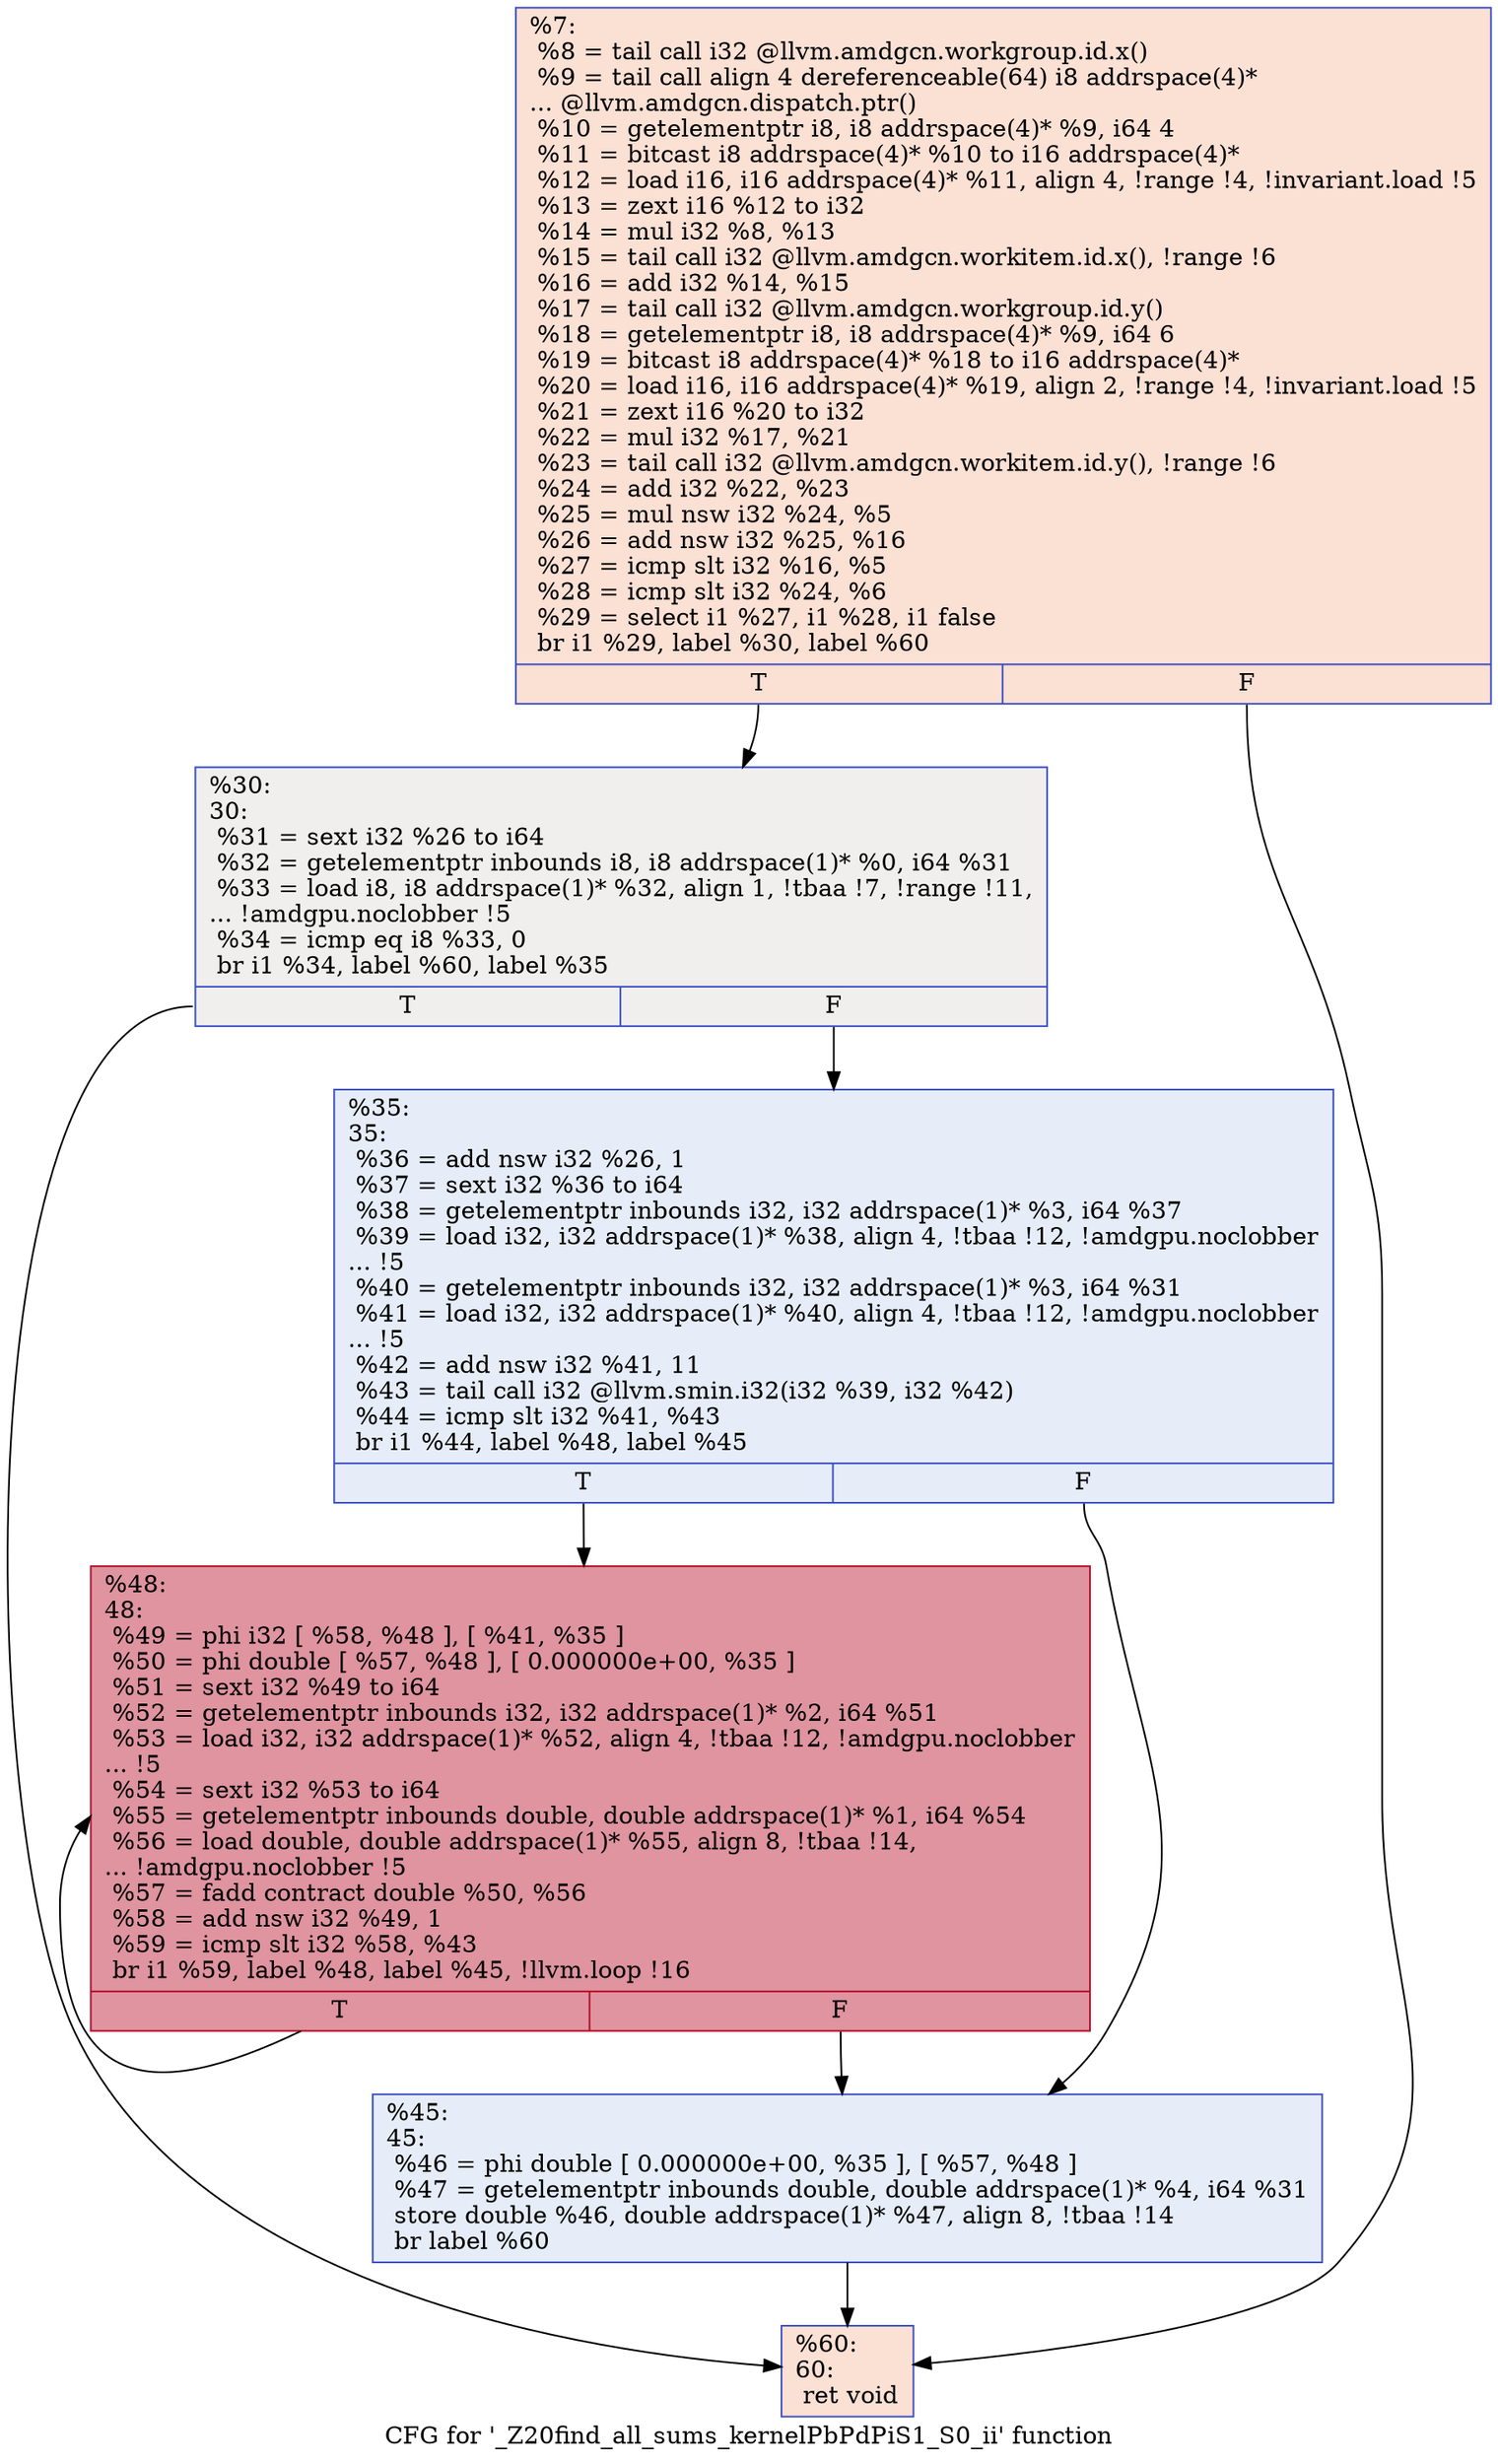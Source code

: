 digraph "CFG for '_Z20find_all_sums_kernelPbPdPiS1_S0_ii' function" {
	label="CFG for '_Z20find_all_sums_kernelPbPdPiS1_S0_ii' function";

	Node0x579cb70 [shape=record,color="#3d50c3ff", style=filled, fillcolor="#f7b99e70",label="{%7:\l  %8 = tail call i32 @llvm.amdgcn.workgroup.id.x()\l  %9 = tail call align 4 dereferenceable(64) i8 addrspace(4)*\l... @llvm.amdgcn.dispatch.ptr()\l  %10 = getelementptr i8, i8 addrspace(4)* %9, i64 4\l  %11 = bitcast i8 addrspace(4)* %10 to i16 addrspace(4)*\l  %12 = load i16, i16 addrspace(4)* %11, align 4, !range !4, !invariant.load !5\l  %13 = zext i16 %12 to i32\l  %14 = mul i32 %8, %13\l  %15 = tail call i32 @llvm.amdgcn.workitem.id.x(), !range !6\l  %16 = add i32 %14, %15\l  %17 = tail call i32 @llvm.amdgcn.workgroup.id.y()\l  %18 = getelementptr i8, i8 addrspace(4)* %9, i64 6\l  %19 = bitcast i8 addrspace(4)* %18 to i16 addrspace(4)*\l  %20 = load i16, i16 addrspace(4)* %19, align 2, !range !4, !invariant.load !5\l  %21 = zext i16 %20 to i32\l  %22 = mul i32 %17, %21\l  %23 = tail call i32 @llvm.amdgcn.workitem.id.y(), !range !6\l  %24 = add i32 %22, %23\l  %25 = mul nsw i32 %24, %5\l  %26 = add nsw i32 %25, %16\l  %27 = icmp slt i32 %16, %5\l  %28 = icmp slt i32 %24, %6\l  %29 = select i1 %27, i1 %28, i1 false\l  br i1 %29, label %30, label %60\l|{<s0>T|<s1>F}}"];
	Node0x579cb70:s0 -> Node0x57a0720;
	Node0x579cb70:s1 -> Node0x57a07b0;
	Node0x57a0720 [shape=record,color="#3d50c3ff", style=filled, fillcolor="#e0dbd870",label="{%30:\l30:                                               \l  %31 = sext i32 %26 to i64\l  %32 = getelementptr inbounds i8, i8 addrspace(1)* %0, i64 %31\l  %33 = load i8, i8 addrspace(1)* %32, align 1, !tbaa !7, !range !11,\l... !amdgpu.noclobber !5\l  %34 = icmp eq i8 %33, 0\l  br i1 %34, label %60, label %35\l|{<s0>T|<s1>F}}"];
	Node0x57a0720:s0 -> Node0x57a07b0;
	Node0x57a0720:s1 -> Node0x57a0f60;
	Node0x57a0f60 [shape=record,color="#3d50c3ff", style=filled, fillcolor="#c7d7f070",label="{%35:\l35:                                               \l  %36 = add nsw i32 %26, 1\l  %37 = sext i32 %36 to i64\l  %38 = getelementptr inbounds i32, i32 addrspace(1)* %3, i64 %37\l  %39 = load i32, i32 addrspace(1)* %38, align 4, !tbaa !12, !amdgpu.noclobber\l... !5\l  %40 = getelementptr inbounds i32, i32 addrspace(1)* %3, i64 %31\l  %41 = load i32, i32 addrspace(1)* %40, align 4, !tbaa !12, !amdgpu.noclobber\l... !5\l  %42 = add nsw i32 %41, 11\l  %43 = tail call i32 @llvm.smin.i32(i32 %39, i32 %42)\l  %44 = icmp slt i32 %41, %43\l  br i1 %44, label %48, label %45\l|{<s0>T|<s1>F}}"];
	Node0x57a0f60:s0 -> Node0x57a1e70;
	Node0x57a0f60:s1 -> Node0x57a1f00;
	Node0x57a1f00 [shape=record,color="#3d50c3ff", style=filled, fillcolor="#c7d7f070",label="{%45:\l45:                                               \l  %46 = phi double [ 0.000000e+00, %35 ], [ %57, %48 ]\l  %47 = getelementptr inbounds double, double addrspace(1)* %4, i64 %31\l  store double %46, double addrspace(1)* %47, align 8, !tbaa !14\l  br label %60\l}"];
	Node0x57a1f00 -> Node0x57a07b0;
	Node0x57a1e70 [shape=record,color="#b70d28ff", style=filled, fillcolor="#b70d2870",label="{%48:\l48:                                               \l  %49 = phi i32 [ %58, %48 ], [ %41, %35 ]\l  %50 = phi double [ %57, %48 ], [ 0.000000e+00, %35 ]\l  %51 = sext i32 %49 to i64\l  %52 = getelementptr inbounds i32, i32 addrspace(1)* %2, i64 %51\l  %53 = load i32, i32 addrspace(1)* %52, align 4, !tbaa !12, !amdgpu.noclobber\l... !5\l  %54 = sext i32 %53 to i64\l  %55 = getelementptr inbounds double, double addrspace(1)* %1, i64 %54\l  %56 = load double, double addrspace(1)* %55, align 8, !tbaa !14,\l... !amdgpu.noclobber !5\l  %57 = fadd contract double %50, %56\l  %58 = add nsw i32 %49, 1\l  %59 = icmp slt i32 %58, %43\l  br i1 %59, label %48, label %45, !llvm.loop !16\l|{<s0>T|<s1>F}}"];
	Node0x57a1e70:s0 -> Node0x57a1e70;
	Node0x57a1e70:s1 -> Node0x57a1f00;
	Node0x57a07b0 [shape=record,color="#3d50c3ff", style=filled, fillcolor="#f7b99e70",label="{%60:\l60:                                               \l  ret void\l}"];
}
